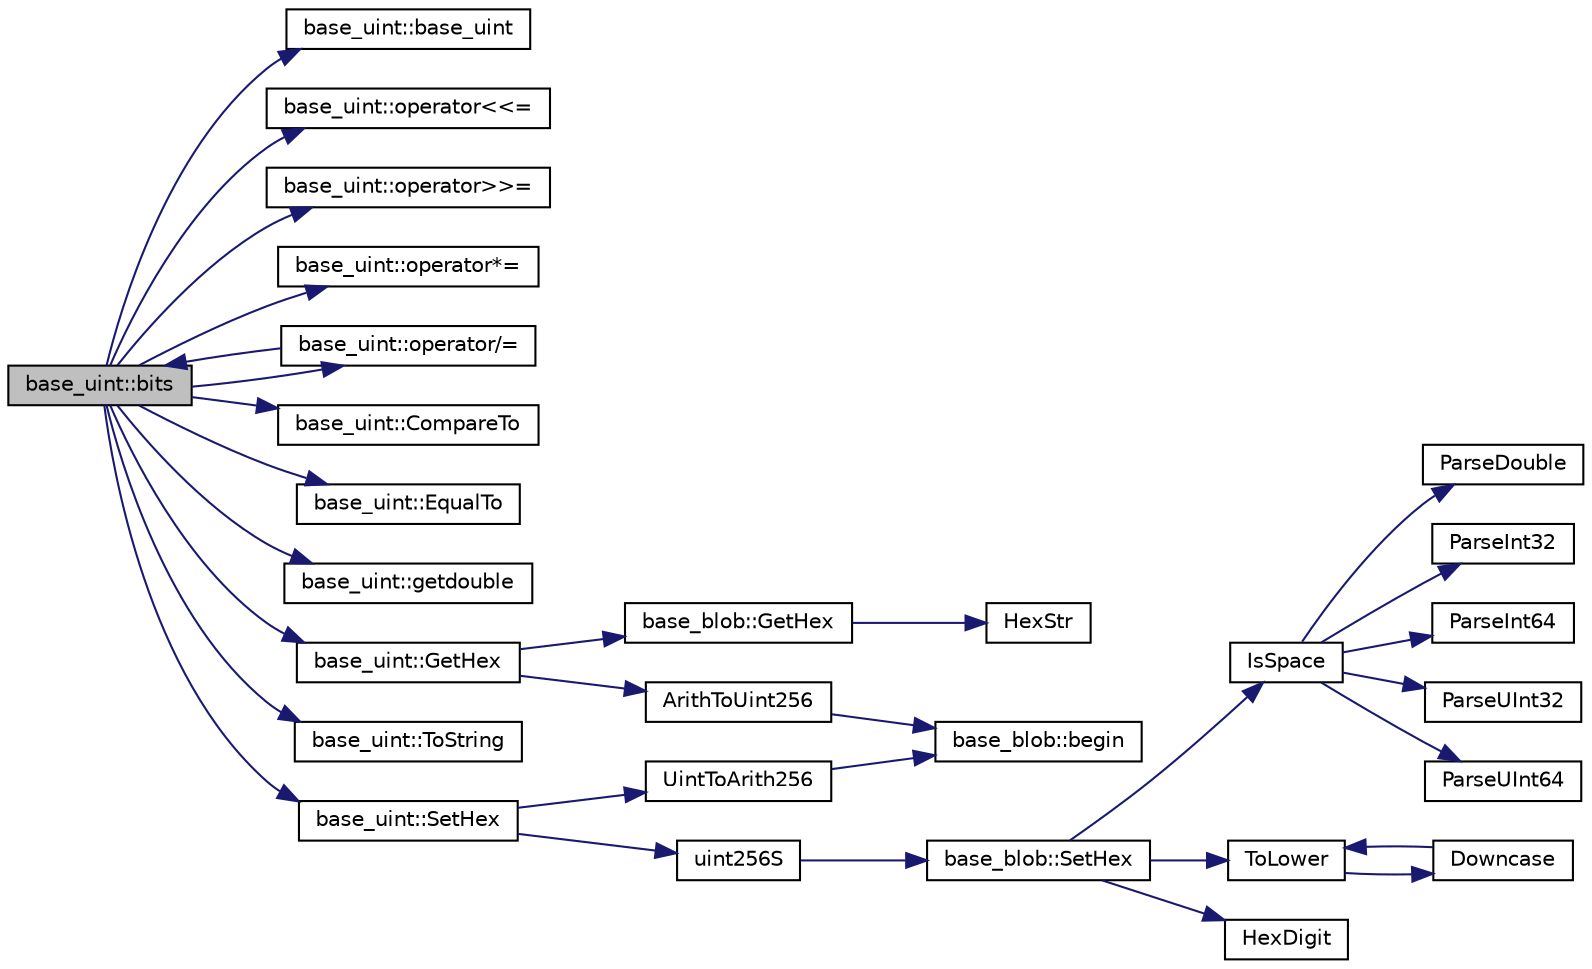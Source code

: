 digraph "base_uint::bits"
{
  edge [fontname="Helvetica",fontsize="10",labelfontname="Helvetica",labelfontsize="10"];
  node [fontname="Helvetica",fontsize="10",shape=record];
  rankdir="LR";
  Node1 [label="base_uint::bits",height=0.2,width=0.4,color="black", fillcolor="grey75", style="filled", fontcolor="black"];
  Node1 -> Node2 [color="midnightblue",fontsize="10",style="solid",fontname="Helvetica"];
  Node2 [label="base_uint::base_uint",height=0.2,width=0.4,color="black", fillcolor="white", style="filled",URL="$classbase__uint.html#aafd4418923a92b58a1c360e657fa7d83"];
  Node1 -> Node3 [color="midnightblue",fontsize="10",style="solid",fontname="Helvetica"];
  Node3 [label="base_uint::operator\<\<=",height=0.2,width=0.4,color="black", fillcolor="white", style="filled",URL="$classbase__uint.html#acb449d2fcb5af767fa6b01890e836a4e"];
  Node1 -> Node4 [color="midnightblue",fontsize="10",style="solid",fontname="Helvetica"];
  Node4 [label="base_uint::operator\>\>=",height=0.2,width=0.4,color="black", fillcolor="white", style="filled",URL="$classbase__uint.html#a4e0344432bbcce79525fd2c182173b3b"];
  Node1 -> Node5 [color="midnightblue",fontsize="10",style="solid",fontname="Helvetica"];
  Node5 [label="base_uint::operator*=",height=0.2,width=0.4,color="black", fillcolor="white", style="filled",URL="$classbase__uint.html#aa70b7d954258d2cd4bb77721e357fd40"];
  Node1 -> Node6 [color="midnightblue",fontsize="10",style="solid",fontname="Helvetica"];
  Node6 [label="base_uint::operator/=",height=0.2,width=0.4,color="black", fillcolor="white", style="filled",URL="$classbase__uint.html#ad6fa7e22ab995247c0bf298069732e1d"];
  Node6 -> Node1 [color="midnightblue",fontsize="10",style="solid",fontname="Helvetica"];
  Node1 -> Node7 [color="midnightblue",fontsize="10",style="solid",fontname="Helvetica"];
  Node7 [label="base_uint::CompareTo",height=0.2,width=0.4,color="black", fillcolor="white", style="filled",URL="$classbase__uint.html#ac9777c80cfcf1355cf17258027ca35bb"];
  Node1 -> Node8 [color="midnightblue",fontsize="10",style="solid",fontname="Helvetica"];
  Node8 [label="base_uint::EqualTo",height=0.2,width=0.4,color="black", fillcolor="white", style="filled",URL="$classbase__uint.html#a39817436d7ba143e8d52abc475097384"];
  Node1 -> Node9 [color="midnightblue",fontsize="10",style="solid",fontname="Helvetica"];
  Node9 [label="base_uint::getdouble",height=0.2,width=0.4,color="black", fillcolor="white", style="filled",URL="$classbase__uint.html#aa701be5115bacf02c299b05598cf616d"];
  Node1 -> Node10 [color="midnightblue",fontsize="10",style="solid",fontname="Helvetica"];
  Node10 [label="base_uint::GetHex",height=0.2,width=0.4,color="black", fillcolor="white", style="filled",URL="$classbase__uint.html#ac9929c28600796a9acf75881bb750576"];
  Node10 -> Node11 [color="midnightblue",fontsize="10",style="solid",fontname="Helvetica"];
  Node11 [label="ArithToUint256",height=0.2,width=0.4,color="black", fillcolor="white", style="filled",URL="$arith__uint256_8cpp.html#af4848fa3f8b64d222b5d8a370bc72458"];
  Node11 -> Node12 [color="midnightblue",fontsize="10",style="solid",fontname="Helvetica"];
  Node12 [label="base_blob::begin",height=0.2,width=0.4,color="black", fillcolor="white", style="filled",URL="$classbase__blob.html#aeee68e00ceeacf49086e98b661e017ff"];
  Node10 -> Node13 [color="midnightblue",fontsize="10",style="solid",fontname="Helvetica"];
  Node13 [label="base_blob::GetHex",height=0.2,width=0.4,color="black", fillcolor="white", style="filled",URL="$classbase__blob.html#a9541747b1f91f9469ac0aff90665bd32"];
  Node13 -> Node14 [color="midnightblue",fontsize="10",style="solid",fontname="Helvetica"];
  Node14 [label="HexStr",height=0.2,width=0.4,color="black", fillcolor="white", style="filled",URL="$strencodings_8h.html#af003e10d5d34c3271ca57ec79059a5ae"];
  Node1 -> Node15 [color="midnightblue",fontsize="10",style="solid",fontname="Helvetica"];
  Node15 [label="base_uint::ToString",height=0.2,width=0.4,color="black", fillcolor="white", style="filled",URL="$classbase__uint.html#ac3080a72402cadf28dbc9f9b69cc60be"];
  Node1 -> Node16 [color="midnightblue",fontsize="10",style="solid",fontname="Helvetica"];
  Node16 [label="base_uint::SetHex",height=0.2,width=0.4,color="black", fillcolor="white", style="filled",URL="$classbase__uint.html#ade1a897fac931f28f54998c92c797228"];
  Node16 -> Node17 [color="midnightblue",fontsize="10",style="solid",fontname="Helvetica"];
  Node17 [label="UintToArith256",height=0.2,width=0.4,color="black", fillcolor="white", style="filled",URL="$arith__uint256_8cpp.html#a6a6e0e2e41ba7e31c4a741eb2426a516"];
  Node17 -> Node12 [color="midnightblue",fontsize="10",style="solid",fontname="Helvetica"];
  Node16 -> Node18 [color="midnightblue",fontsize="10",style="solid",fontname="Helvetica"];
  Node18 [label="uint256S",height=0.2,width=0.4,color="black", fillcolor="white", style="filled",URL="$uint256_8h.html#a52e679560cc1ebf68f878ed69e38f259"];
  Node18 -> Node19 [color="midnightblue",fontsize="10",style="solid",fontname="Helvetica"];
  Node19 [label="base_blob::SetHex",height=0.2,width=0.4,color="black", fillcolor="white", style="filled",URL="$classbase__blob.html#a5ec1f681a2830f4e180fe664c0eb4dd0"];
  Node19 -> Node20 [color="midnightblue",fontsize="10",style="solid",fontname="Helvetica"];
  Node20 [label="IsSpace",height=0.2,width=0.4,color="black", fillcolor="white", style="filled",URL="$strencodings_8h.html#aa30de1eac29287732050df7168cde03a",tooltip="Tests if the given character is a whitespace character. "];
  Node20 -> Node21 [color="midnightblue",fontsize="10",style="solid",fontname="Helvetica"];
  Node21 [label="ParseInt32",height=0.2,width=0.4,color="black", fillcolor="white", style="filled",URL="$strencodings_8h.html#a28581aab6ddb04da2c69bd0f0ffee6ae",tooltip="Convert string to signed 32-bit integer with strict parse error feedback. "];
  Node20 -> Node22 [color="midnightblue",fontsize="10",style="solid",fontname="Helvetica"];
  Node22 [label="ParseInt64",height=0.2,width=0.4,color="black", fillcolor="white", style="filled",URL="$strencodings_8h.html#a7598ac1ae52f69abe5f103fc6e4c9bd9",tooltip="Convert string to signed 64-bit integer with strict parse error feedback. "];
  Node20 -> Node23 [color="midnightblue",fontsize="10",style="solid",fontname="Helvetica"];
  Node23 [label="ParseUInt32",height=0.2,width=0.4,color="black", fillcolor="white", style="filled",URL="$strencodings_8h.html#ad4cd67d1bc9cc91801e9c22a0bd94ca7",tooltip="Convert decimal string to unsigned 32-bit integer with strict parse error feedback. "];
  Node20 -> Node24 [color="midnightblue",fontsize="10",style="solid",fontname="Helvetica"];
  Node24 [label="ParseUInt64",height=0.2,width=0.4,color="black", fillcolor="white", style="filled",URL="$strencodings_8h.html#ab721ae646504bb11a2ac467cc9013659",tooltip="Convert decimal string to unsigned 64-bit integer with strict parse error feedback. "];
  Node20 -> Node25 [color="midnightblue",fontsize="10",style="solid",fontname="Helvetica"];
  Node25 [label="ParseDouble",height=0.2,width=0.4,color="black", fillcolor="white", style="filled",URL="$strencodings_8h.html#ab126210409626dcb61aeb0e4300a8a46",tooltip="Convert string to double with strict parse error feedback. "];
  Node19 -> Node26 [color="midnightblue",fontsize="10",style="solid",fontname="Helvetica"];
  Node26 [label="ToLower",height=0.2,width=0.4,color="black", fillcolor="white", style="filled",URL="$strencodings_8h.html#a3556fcd948bc859caaa04f7355a71b16",tooltip="Converts the given character to its lowercase equivalent. "];
  Node26 -> Node27 [color="midnightblue",fontsize="10",style="solid",fontname="Helvetica"];
  Node27 [label="Downcase",height=0.2,width=0.4,color="black", fillcolor="white", style="filled",URL="$strencodings_8h.html#a0112c4a0e8c623b7fc4a52730c57e2d0",tooltip="Converts the given string to its lowercase equivalent. "];
  Node27 -> Node26 [color="midnightblue",fontsize="10",style="solid",fontname="Helvetica"];
  Node19 -> Node28 [color="midnightblue",fontsize="10",style="solid",fontname="Helvetica"];
  Node28 [label="HexDigit",height=0.2,width=0.4,color="black", fillcolor="white", style="filled",URL="$strencodings_8cpp.html#aa59e8a8c5a39cb5041f93bb95dd02119"];
}

